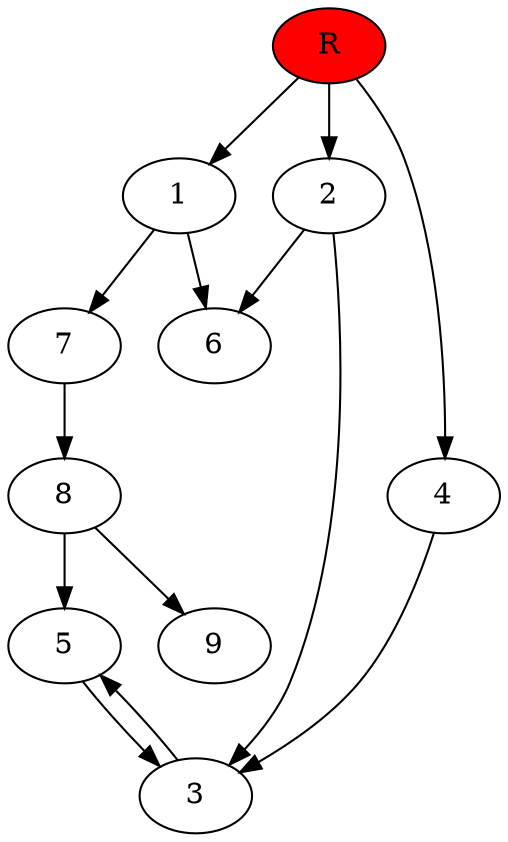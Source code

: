 digraph prb29777 {
	1
	2
	3
	4
	5
	6
	7
	8
	R [fillcolor="#ff0000" style=filled]
	1 -> 6
	1 -> 7
	2 -> 3
	2 -> 6
	3 -> 5
	4 -> 3
	5 -> 3
	7 -> 8
	8 -> 5
	8 -> 9
	R -> 1
	R -> 2
	R -> 4
}
